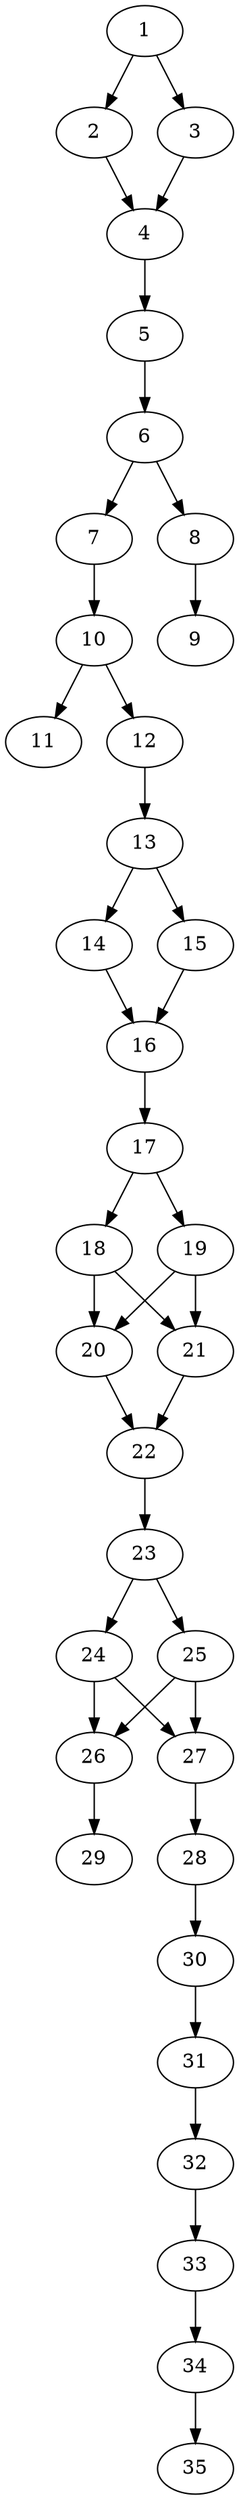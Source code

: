 // DAG automatically generated by daggen at Thu Oct  3 14:05:36 2019
// ./daggen --dot -n 35 --ccr 0.5 --fat 0.3 --regular 0.7 --density 0.7 --mindata 5242880 --maxdata 52428800 
digraph G {
  1 [size="81129472", alpha="0.19", expect_size="40564736"] 
  1 -> 2 [size ="40564736"]
  1 -> 3 [size ="40564736"]
  2 [size="37971968", alpha="0.06", expect_size="18985984"] 
  2 -> 4 [size ="18985984"]
  3 [size="76302336", alpha="0.09", expect_size="38151168"] 
  3 -> 4 [size ="38151168"]
  4 [size="28366848", alpha="0.09", expect_size="14183424"] 
  4 -> 5 [size ="14183424"]
  5 [size="15017984", alpha="0.15", expect_size="7508992"] 
  5 -> 6 [size ="7508992"]
  6 [size="98789376", alpha="0.16", expect_size="49394688"] 
  6 -> 7 [size ="49394688"]
  6 -> 8 [size ="49394688"]
  7 [size="65851392", alpha="0.17", expect_size="32925696"] 
  7 -> 10 [size ="32925696"]
  8 [size="82825216", alpha="0.13", expect_size="41412608"] 
  8 -> 9 [size ="41412608"]
  9 [size="49391616", alpha="0.13", expect_size="24695808"] 
  10 [size="68810752", alpha="0.00", expect_size="34405376"] 
  10 -> 11 [size ="34405376"]
  10 -> 12 [size ="34405376"]
  11 [size="54910976", alpha="0.09", expect_size="27455488"] 
  12 [size="49891328", alpha="0.14", expect_size="24945664"] 
  12 -> 13 [size ="24945664"]
  13 [size="78880768", alpha="0.19", expect_size="39440384"] 
  13 -> 14 [size ="39440384"]
  13 -> 15 [size ="39440384"]
  14 [size="28061696", alpha="0.13", expect_size="14030848"] 
  14 -> 16 [size ="14030848"]
  15 [size="68640768", alpha="0.06", expect_size="34320384"] 
  15 -> 16 [size ="34320384"]
  16 [size="44845056", alpha="0.04", expect_size="22422528"] 
  16 -> 17 [size ="22422528"]
  17 [size="27357184", alpha="0.20", expect_size="13678592"] 
  17 -> 18 [size ="13678592"]
  17 -> 19 [size ="13678592"]
  18 [size="12118016", alpha="0.08", expect_size="6059008"] 
  18 -> 20 [size ="6059008"]
  18 -> 21 [size ="6059008"]
  19 [size="71813120", alpha="0.19", expect_size="35906560"] 
  19 -> 20 [size ="35906560"]
  19 -> 21 [size ="35906560"]
  20 [size="39641088", alpha="0.15", expect_size="19820544"] 
  20 -> 22 [size ="19820544"]
  21 [size="41205760", alpha="0.07", expect_size="20602880"] 
  21 -> 22 [size ="20602880"]
  22 [size="82128896", alpha="0.04", expect_size="41064448"] 
  22 -> 23 [size ="41064448"]
  23 [size="55640064", alpha="0.15", expect_size="27820032"] 
  23 -> 24 [size ="27820032"]
  23 -> 25 [size ="27820032"]
  24 [size="51134464", alpha="0.09", expect_size="25567232"] 
  24 -> 26 [size ="25567232"]
  24 -> 27 [size ="25567232"]
  25 [size="19490816", alpha="0.05", expect_size="9745408"] 
  25 -> 26 [size ="9745408"]
  25 -> 27 [size ="9745408"]
  26 [size="45486080", alpha="0.20", expect_size="22743040"] 
  26 -> 29 [size ="22743040"]
  27 [size="65357824", alpha="0.06", expect_size="32678912"] 
  27 -> 28 [size ="32678912"]
  28 [size="64247808", alpha="0.07", expect_size="32123904"] 
  28 -> 30 [size ="32123904"]
  29 [size="100896768", alpha="0.17", expect_size="50448384"] 
  30 [size="96557056", alpha="0.19", expect_size="48278528"] 
  30 -> 31 [size ="48278528"]
  31 [size="74487808", alpha="0.11", expect_size="37243904"] 
  31 -> 32 [size ="37243904"]
  32 [size="10960896", alpha="0.11", expect_size="5480448"] 
  32 -> 33 [size ="5480448"]
  33 [size="27836416", alpha="0.05", expect_size="13918208"] 
  33 -> 34 [size ="13918208"]
  34 [size="96561152", alpha="0.03", expect_size="48280576"] 
  34 -> 35 [size ="48280576"]
  35 [size="46272512", alpha="0.13", expect_size="23136256"] 
}
